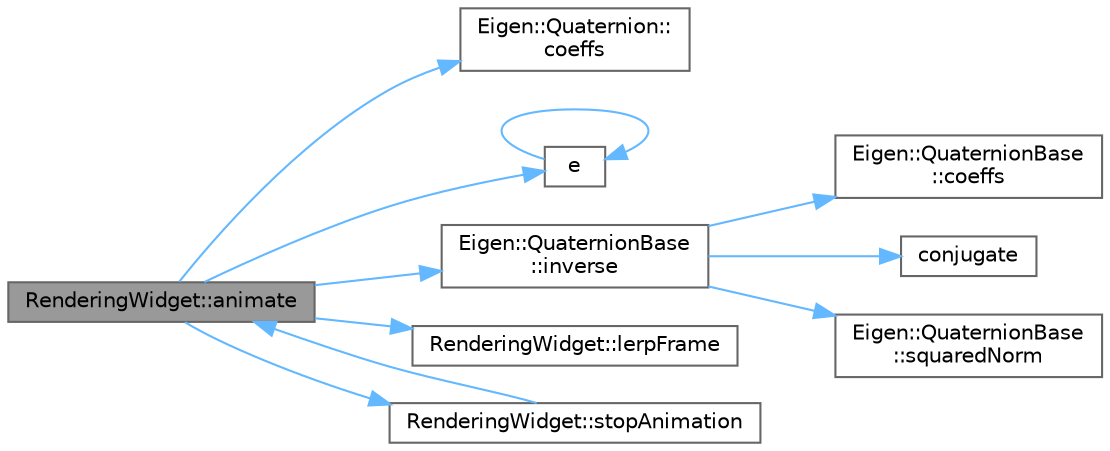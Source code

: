 digraph "RenderingWidget::animate"
{
 // LATEX_PDF_SIZE
  bgcolor="transparent";
  edge [fontname=Helvetica,fontsize=10,labelfontname=Helvetica,labelfontsize=10];
  node [fontname=Helvetica,fontsize=10,shape=box,height=0.2,width=0.4];
  rankdir="LR";
  Node1 [id="Node000001",label="RenderingWidget::animate",height=0.2,width=0.4,color="gray40", fillcolor="grey60", style="filled", fontcolor="black",tooltip=" "];
  Node1 -> Node2 [id="edge11_Node000001_Node000002",color="steelblue1",style="solid",tooltip=" "];
  Node2 [id="Node000002",label="Eigen::Quaternion::\lcoeffs",height=0.2,width=0.4,color="grey40", fillcolor="white", style="filled",URL="$class_eigen_1_1_quaternion.html#a4a1f1abc1c04f50e14022bcfb87a203d",tooltip=" "];
  Node1 -> Node3 [id="edge12_Node000001_Node000003",color="steelblue1",style="solid",tooltip=" "];
  Node3 [id="Node000003",label="e",height=0.2,width=0.4,color="grey40", fillcolor="white", style="filled",URL="$_cwise__array__power__array_8cpp.html#a9cb86ff854760bf91a154f2724a9101d",tooltip=" "];
  Node3 -> Node3 [id="edge13_Node000003_Node000003",color="steelblue1",style="solid",tooltip=" "];
  Node1 -> Node4 [id="edge14_Node000001_Node000004",color="steelblue1",style="solid",tooltip=" "];
  Node4 [id="Node000004",label="Eigen::QuaternionBase\l::inverse",height=0.2,width=0.4,color="grey40", fillcolor="white", style="filled",URL="$class_eigen_1_1_quaternion_base.html#a6a1d8af1fe34cb4127f705c0d10ef649",tooltip=" "];
  Node4 -> Node5 [id="edge15_Node000004_Node000005",color="steelblue1",style="solid",tooltip=" "];
  Node5 [id="Node000005",label="Eigen::QuaternionBase\l::coeffs",height=0.2,width=0.4,color="grey40", fillcolor="white", style="filled",URL="$class_eigen_1_1_quaternion_base.html#a1a7dd10b8e218170dd8f52edd8356f9b",tooltip=" "];
  Node4 -> Node6 [id="edge16_Node000004_Node000006",color="steelblue1",style="solid",tooltip=" "];
  Node6 [id="Node000006",label="conjugate",height=0.2,width=0.4,color="grey40", fillcolor="white", style="filled",URL="$_common_cwise_unary_ops_8h.html#acea5b38fcb99c3e0b91a43bfcca923ce",tooltip=" "];
  Node4 -> Node7 [id="edge17_Node000004_Node000007",color="steelblue1",style="solid",tooltip=" "];
  Node7 [id="Node000007",label="Eigen::QuaternionBase\l::squaredNorm",height=0.2,width=0.4,color="grey40", fillcolor="white", style="filled",URL="$class_eigen_1_1_quaternion_base.html#a5370cf77843374a5adefca3f78770961",tooltip=" "];
  Node1 -> Node8 [id="edge18_Node000001_Node000008",color="steelblue1",style="solid",tooltip=" "];
  Node8 [id="Node000008",label="RenderingWidget::lerpFrame",height=0.2,width=0.4,color="grey40", fillcolor="white", style="filled",URL="$class_rendering_widget.html#a9659ee2fa19695af53746f6ebc0c420d",tooltip=" "];
  Node1 -> Node9 [id="edge19_Node000001_Node000009",color="steelblue1",style="solid",tooltip=" "];
  Node9 [id="Node000009",label="RenderingWidget::stopAnimation",height=0.2,width=0.4,color="grey40", fillcolor="white", style="filled",URL="$class_rendering_widget.html#a050a478fb26a1fa12d50ae345bad61e4",tooltip=" "];
  Node9 -> Node1 [id="edge20_Node000009_Node000001",color="steelblue1",style="solid",tooltip=" "];
}
